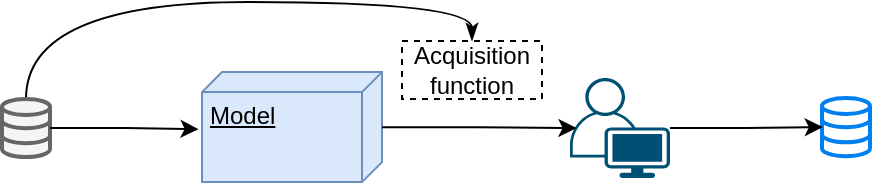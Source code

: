 <mxfile version="26.0.16">
  <diagram name="第 1 页" id="HPxnn8EYBrVeJLNYMFsp">
    <mxGraphModel dx="454" dy="269" grid="1" gridSize="10" guides="1" tooltips="1" connect="1" arrows="1" fold="1" page="1" pageScale="1" pageWidth="827" pageHeight="1169" math="0" shadow="0">
      <root>
        <mxCell id="0" />
        <mxCell id="1" parent="0" />
        <mxCell id="kAtiKYI1GSR-wgLTTllL-18" style="edgeStyle=orthogonalEdgeStyle;rounded=0;orthogonalLoop=1;jettySize=auto;html=1;entryX=0.5;entryY=0;entryDx=0;entryDy=0;curved=1;endArrow=classicThin;endFill=1;" edge="1" parent="1" source="kAtiKYI1GSR-wgLTTllL-1" target="kAtiKYI1GSR-wgLTTllL-17">
          <mxGeometry relative="1" as="geometry">
            <Array as="points">
              <mxPoint x="92" y="202" />
              <mxPoint x="315" y="202" />
            </Array>
          </mxGeometry>
        </mxCell>
        <mxCell id="kAtiKYI1GSR-wgLTTllL-1" value="" style="html=1;verticalLabelPosition=bottom;align=center;labelBackgroundColor=#ffffff;verticalAlign=top;strokeWidth=2;shadow=0;dashed=0;shape=mxgraph.ios7.icons.data;fillColor=#f5f5f5;fontColor=#333333;strokeColor=#666666;" vertex="1" parent="1">
          <mxGeometry x="80" y="250.45" width="24" height="29.1" as="geometry" />
        </mxCell>
        <mxCell id="kAtiKYI1GSR-wgLTTllL-2" value="" style="html=1;verticalLabelPosition=bottom;align=center;labelBackgroundColor=#ffffff;verticalAlign=top;strokeWidth=2;strokeColor=#0080F0;shadow=0;dashed=0;shape=mxgraph.ios7.icons.data;" vertex="1" parent="1">
          <mxGeometry x="490" y="250" width="24" height="29.1" as="geometry" />
        </mxCell>
        <mxCell id="kAtiKYI1GSR-wgLTTllL-3" value="" style="points=[[0.35,0,0],[0.98,0.51,0],[1,0.71,0],[0.67,1,0],[0,0.795,0],[0,0.65,0]];verticalLabelPosition=bottom;sketch=0;html=1;verticalAlign=top;aspect=fixed;align=center;pointerEvents=1;shape=mxgraph.cisco19.user;fillColor=#005073;strokeColor=none;" vertex="1" parent="1">
          <mxGeometry x="364" y="240" width="50" height="50" as="geometry" />
        </mxCell>
        <mxCell id="kAtiKYI1GSR-wgLTTllL-11" value="Model" style="verticalAlign=top;align=left;spacingTop=8;spacingLeft=2;spacingRight=12;shape=cube;size=10;direction=south;fontStyle=4;html=1;whiteSpace=wrap;fillColor=#dae8fc;strokeColor=#6c8ebf;" vertex="1" parent="1">
          <mxGeometry x="180" y="237.05" width="90" height="55" as="geometry" />
        </mxCell>
        <mxCell id="kAtiKYI1GSR-wgLTTllL-13" style="edgeStyle=orthogonalEdgeStyle;rounded=0;orthogonalLoop=1;jettySize=auto;html=1;entryX=0.519;entryY=1.019;entryDx=0;entryDy=0;entryPerimeter=0;" edge="1" parent="1" source="kAtiKYI1GSR-wgLTTllL-1" target="kAtiKYI1GSR-wgLTTllL-11">
          <mxGeometry relative="1" as="geometry" />
        </mxCell>
        <mxCell id="kAtiKYI1GSR-wgLTTllL-14" style="edgeStyle=orthogonalEdgeStyle;rounded=0;orthogonalLoop=1;jettySize=auto;html=1;entryX=0.065;entryY=0.501;entryDx=0;entryDy=0;entryPerimeter=0;" edge="1" parent="1" source="kAtiKYI1GSR-wgLTTllL-11" target="kAtiKYI1GSR-wgLTTllL-3">
          <mxGeometry relative="1" as="geometry" />
        </mxCell>
        <mxCell id="kAtiKYI1GSR-wgLTTllL-15" style="edgeStyle=orthogonalEdgeStyle;rounded=0;orthogonalLoop=1;jettySize=auto;html=1;entryX=0.016;entryY=0.499;entryDx=0;entryDy=0;entryPerimeter=0;" edge="1" parent="1" source="kAtiKYI1GSR-wgLTTllL-3" target="kAtiKYI1GSR-wgLTTllL-2">
          <mxGeometry relative="1" as="geometry" />
        </mxCell>
        <mxCell id="kAtiKYI1GSR-wgLTTllL-17" value="Acquisition&lt;div&gt;function&lt;/div&gt;" style="rounded=0;whiteSpace=wrap;html=1;dashed=1;" vertex="1" parent="1">
          <mxGeometry x="280" y="221.45" width="70" height="29" as="geometry" />
        </mxCell>
      </root>
    </mxGraphModel>
  </diagram>
</mxfile>
